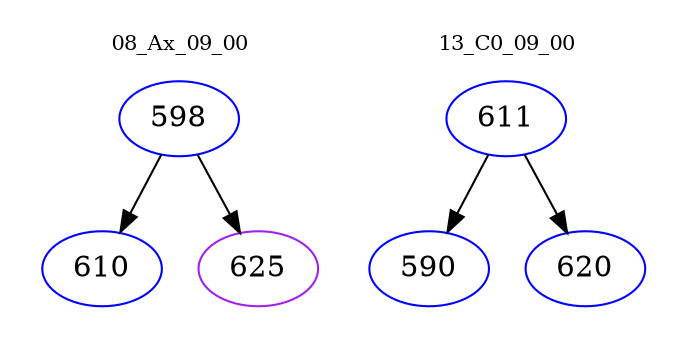 digraph{
subgraph cluster_0 {
color = white
label = "08_Ax_09_00";
fontsize=10;
T0_598 [label="598", color="blue"]
T0_598 -> T0_610 [color="black"]
T0_610 [label="610", color="blue"]
T0_598 -> T0_625 [color="black"]
T0_625 [label="625", color="purple"]
}
subgraph cluster_1 {
color = white
label = "13_C0_09_00";
fontsize=10;
T1_611 [label="611", color="blue"]
T1_611 -> T1_590 [color="black"]
T1_590 [label="590", color="blue"]
T1_611 -> T1_620 [color="black"]
T1_620 [label="620", color="blue"]
}
}
